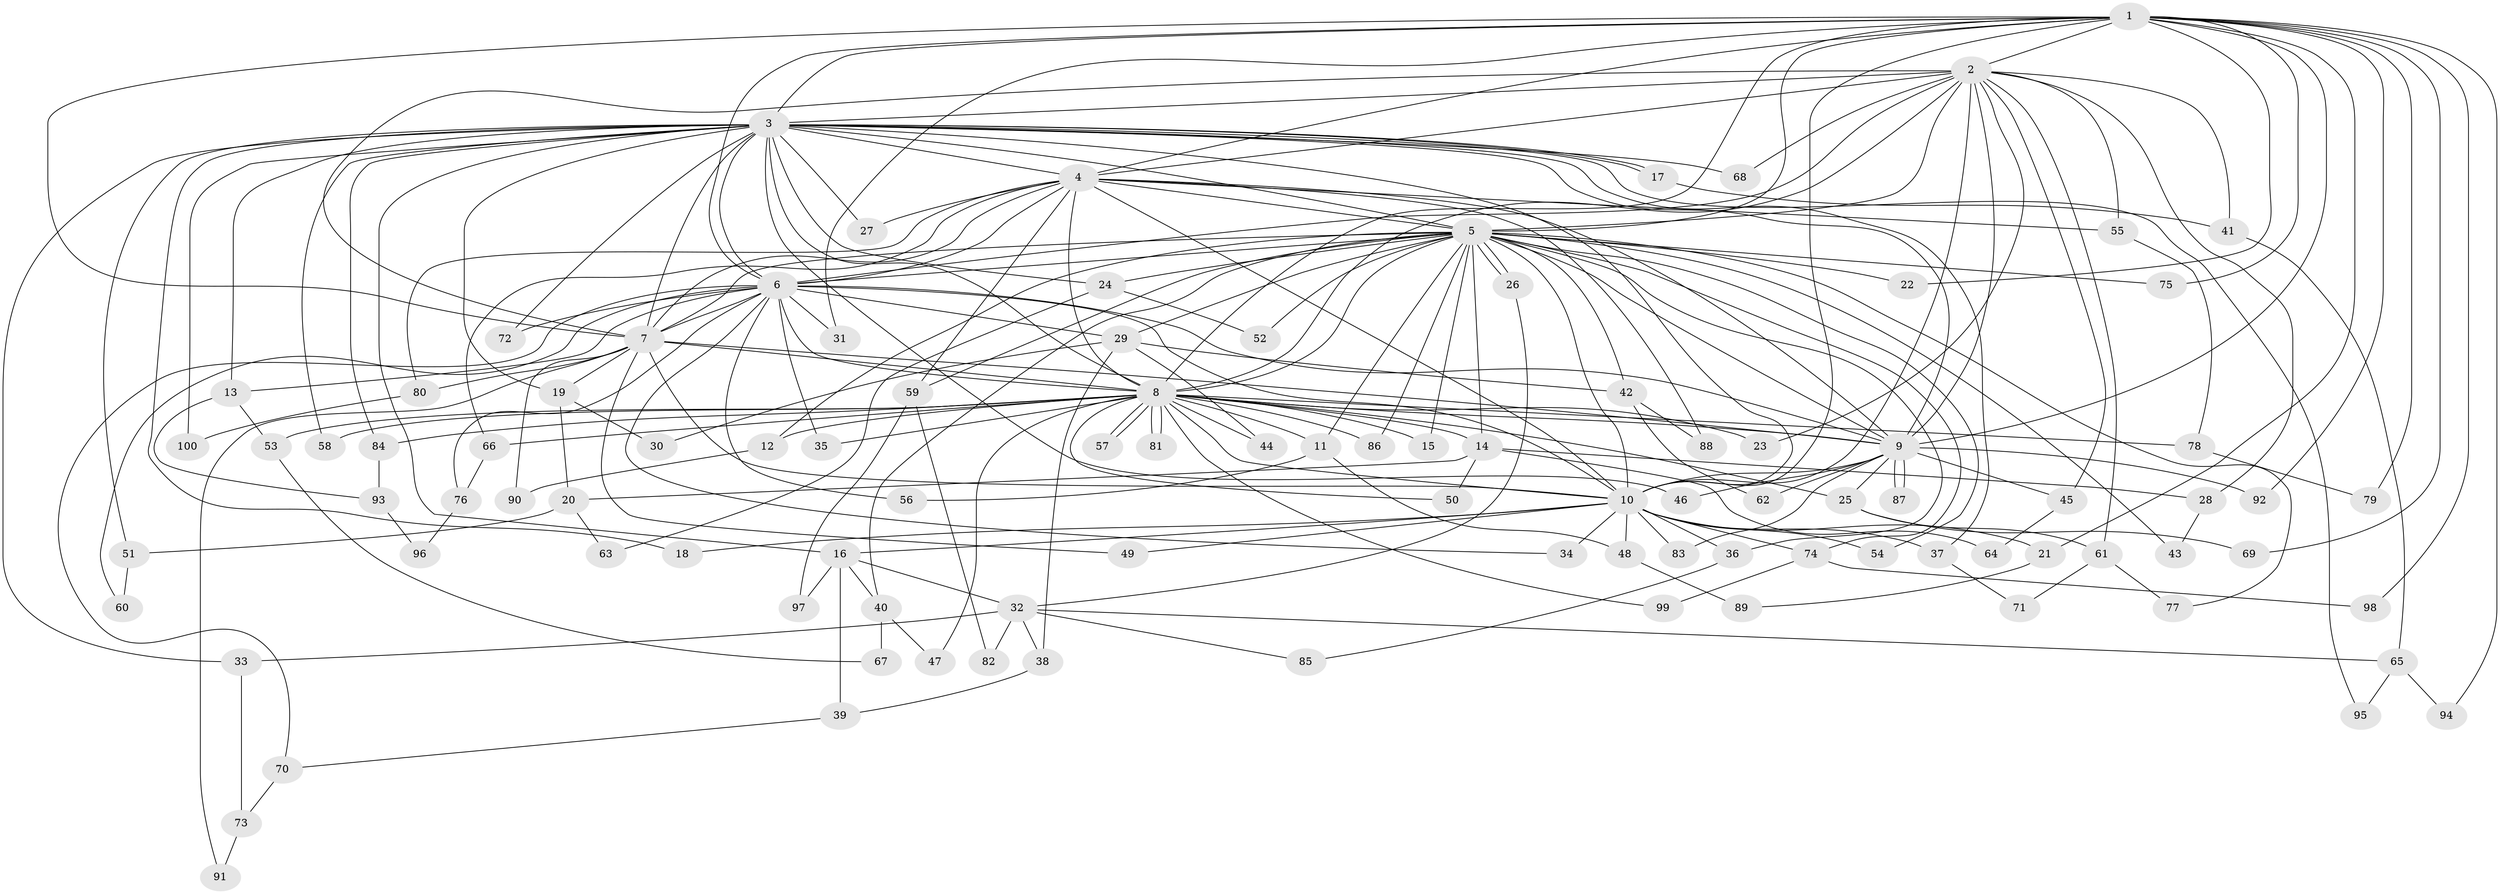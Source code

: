 // Generated by graph-tools (version 1.1) at 2025/11/02/27/25 16:11:04]
// undirected, 100 vertices, 225 edges
graph export_dot {
graph [start="1"]
  node [color=gray90,style=filled];
  1;
  2;
  3;
  4;
  5;
  6;
  7;
  8;
  9;
  10;
  11;
  12;
  13;
  14;
  15;
  16;
  17;
  18;
  19;
  20;
  21;
  22;
  23;
  24;
  25;
  26;
  27;
  28;
  29;
  30;
  31;
  32;
  33;
  34;
  35;
  36;
  37;
  38;
  39;
  40;
  41;
  42;
  43;
  44;
  45;
  46;
  47;
  48;
  49;
  50;
  51;
  52;
  53;
  54;
  55;
  56;
  57;
  58;
  59;
  60;
  61;
  62;
  63;
  64;
  65;
  66;
  67;
  68;
  69;
  70;
  71;
  72;
  73;
  74;
  75;
  76;
  77;
  78;
  79;
  80;
  81;
  82;
  83;
  84;
  85;
  86;
  87;
  88;
  89;
  90;
  91;
  92;
  93;
  94;
  95;
  96;
  97;
  98;
  99;
  100;
  1 -- 2;
  1 -- 3;
  1 -- 4;
  1 -- 5;
  1 -- 6;
  1 -- 7;
  1 -- 8;
  1 -- 9;
  1 -- 10;
  1 -- 21;
  1 -- 22;
  1 -- 31;
  1 -- 69;
  1 -- 75;
  1 -- 79;
  1 -- 92;
  1 -- 94;
  1 -- 98;
  2 -- 3;
  2 -- 4;
  2 -- 5;
  2 -- 6;
  2 -- 7;
  2 -- 8;
  2 -- 9;
  2 -- 10;
  2 -- 23;
  2 -- 28;
  2 -- 41;
  2 -- 45;
  2 -- 55;
  2 -- 61;
  2 -- 68;
  3 -- 4;
  3 -- 5;
  3 -- 6;
  3 -- 7;
  3 -- 8;
  3 -- 9;
  3 -- 10;
  3 -- 13;
  3 -- 16;
  3 -- 17;
  3 -- 17;
  3 -- 18;
  3 -- 19;
  3 -- 24;
  3 -- 27;
  3 -- 33;
  3 -- 37;
  3 -- 46;
  3 -- 51;
  3 -- 58;
  3 -- 68;
  3 -- 72;
  3 -- 84;
  3 -- 95;
  3 -- 100;
  4 -- 5;
  4 -- 6;
  4 -- 7;
  4 -- 8;
  4 -- 9;
  4 -- 10;
  4 -- 27;
  4 -- 55;
  4 -- 59;
  4 -- 66;
  4 -- 80;
  4 -- 88;
  5 -- 6;
  5 -- 7;
  5 -- 8;
  5 -- 9;
  5 -- 10;
  5 -- 11;
  5 -- 12;
  5 -- 14;
  5 -- 15;
  5 -- 22;
  5 -- 24;
  5 -- 26;
  5 -- 26;
  5 -- 29;
  5 -- 36;
  5 -- 40;
  5 -- 42;
  5 -- 43;
  5 -- 52;
  5 -- 54;
  5 -- 59;
  5 -- 74;
  5 -- 75;
  5 -- 77;
  5 -- 86;
  6 -- 7;
  6 -- 8;
  6 -- 9;
  6 -- 10;
  6 -- 13;
  6 -- 29;
  6 -- 31;
  6 -- 34;
  6 -- 35;
  6 -- 56;
  6 -- 60;
  6 -- 70;
  6 -- 72;
  6 -- 76;
  7 -- 8;
  7 -- 9;
  7 -- 10;
  7 -- 19;
  7 -- 49;
  7 -- 80;
  7 -- 90;
  7 -- 91;
  8 -- 9;
  8 -- 10;
  8 -- 11;
  8 -- 12;
  8 -- 14;
  8 -- 15;
  8 -- 23;
  8 -- 25;
  8 -- 35;
  8 -- 44;
  8 -- 47;
  8 -- 50;
  8 -- 53;
  8 -- 57;
  8 -- 57;
  8 -- 58;
  8 -- 66;
  8 -- 78;
  8 -- 81;
  8 -- 81;
  8 -- 84;
  8 -- 86;
  8 -- 99;
  9 -- 10;
  9 -- 25;
  9 -- 45;
  9 -- 46;
  9 -- 62;
  9 -- 83;
  9 -- 87;
  9 -- 87;
  9 -- 92;
  10 -- 16;
  10 -- 18;
  10 -- 21;
  10 -- 34;
  10 -- 36;
  10 -- 37;
  10 -- 48;
  10 -- 49;
  10 -- 54;
  10 -- 74;
  10 -- 83;
  11 -- 48;
  11 -- 56;
  12 -- 90;
  13 -- 53;
  13 -- 93;
  14 -- 20;
  14 -- 28;
  14 -- 50;
  14 -- 64;
  16 -- 32;
  16 -- 39;
  16 -- 40;
  16 -- 97;
  17 -- 41;
  19 -- 20;
  19 -- 30;
  20 -- 51;
  20 -- 63;
  21 -- 89;
  24 -- 52;
  24 -- 63;
  25 -- 61;
  25 -- 69;
  26 -- 32;
  28 -- 43;
  29 -- 30;
  29 -- 38;
  29 -- 42;
  29 -- 44;
  32 -- 33;
  32 -- 38;
  32 -- 65;
  32 -- 82;
  32 -- 85;
  33 -- 73;
  36 -- 85;
  37 -- 71;
  38 -- 39;
  39 -- 70;
  40 -- 47;
  40 -- 67;
  41 -- 65;
  42 -- 62;
  42 -- 88;
  45 -- 64;
  48 -- 89;
  51 -- 60;
  53 -- 67;
  55 -- 78;
  59 -- 82;
  59 -- 97;
  61 -- 71;
  61 -- 77;
  65 -- 94;
  65 -- 95;
  66 -- 76;
  70 -- 73;
  73 -- 91;
  74 -- 98;
  74 -- 99;
  76 -- 96;
  78 -- 79;
  80 -- 100;
  84 -- 93;
  93 -- 96;
}
